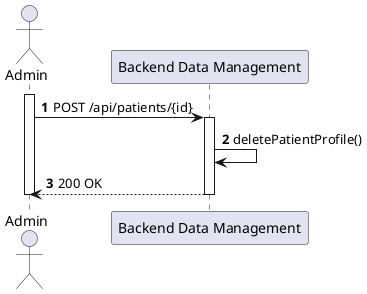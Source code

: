 @startuml process-view
autonumber

actor "Admin" as ADM
participant "Backend Data Management" as BDM

activate ADM
ADM-> BDM : POST /api/patients/{id}
activate BDM
    BDM -> BDM : deletePatientProfile()
    ADM<-- BDM : 200 OK
deactivate BDM
deactivate ADM

@enduml